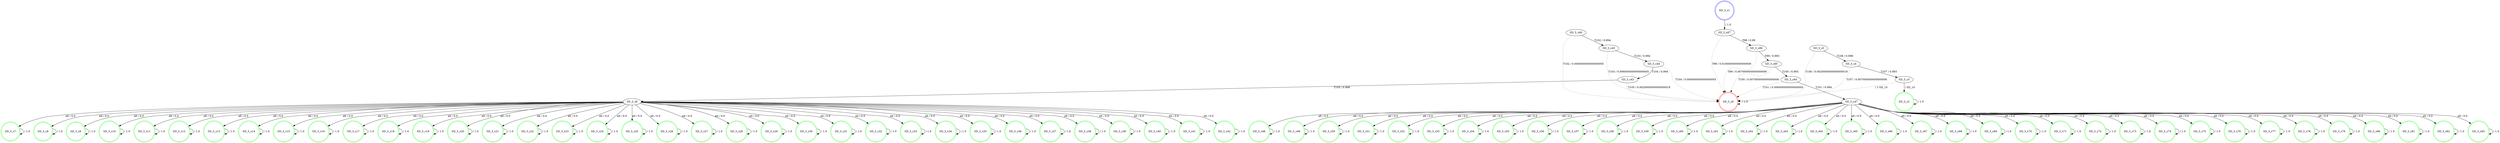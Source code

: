 digraph graphname {
SD_3_s0 [label="SD_3_s0",color=red,shape=doublecircle ];
SD_3_s1 [label="SD_3_s1",color=blue,shape=doublecircle ];
SD_3_s2 [label="SD_3_s2",color=green,shape=doublecircle ];
SD_3_s3 [label="SD_3_s3" ];
SD_3_s4 [label="SD_3_s4" ];
SD_3_s5 [label="SD_3_s5" ];
SD_3_s6 [label="SD_3_s6" ];
SD_3_s7 [label="SD_3_s7",color=green,shape=doublecircle ];
SD_3_s8 [label="SD_3_s8",color=green,shape=doublecircle ];
SD_3_s9 [label="SD_3_s9",color=green,shape=doublecircle ];
SD_3_s10 [label="SD_3_s10",color=green,shape=doublecircle ];
SD_3_s11 [label="SD_3_s11",color=green,shape=doublecircle ];
SD_3_s12 [label="SD_3_s12",color=green,shape=doublecircle ];
SD_3_s13 [label="SD_3_s13",color=green,shape=doublecircle ];
SD_3_s14 [label="SD_3_s14",color=green,shape=doublecircle ];
SD_3_s15 [label="SD_3_s15",color=green,shape=doublecircle ];
SD_3_s16 [label="SD_3_s16",color=green,shape=doublecircle ];
SD_3_s17 [label="SD_3_s17",color=green,shape=doublecircle ];
SD_3_s18 [label="SD_3_s18",color=green,shape=doublecircle ];
SD_3_s19 [label="SD_3_s19",color=green,shape=doublecircle ];
SD_3_s20 [label="SD_3_s20",color=green,shape=doublecircle ];
SD_3_s21 [label="SD_3_s21",color=green,shape=doublecircle ];
SD_3_s22 [label="SD_3_s22",color=green,shape=doublecircle ];
SD_3_s23 [label="SD_3_s23",color=green,shape=doublecircle ];
SD_3_s24 [label="SD_3_s24",color=green,shape=doublecircle ];
SD_3_s25 [label="SD_3_s25",color=green,shape=doublecircle ];
SD_3_s26 [label="SD_3_s26",color=green,shape=doublecircle ];
SD_3_s27 [label="SD_3_s27",color=green,shape=doublecircle ];
SD_3_s28 [label="SD_3_s28",color=green,shape=doublecircle ];
SD_3_s29 [label="SD_3_s29",color=green,shape=doublecircle ];
SD_3_s30 [label="SD_3_s30",color=green,shape=doublecircle ];
SD_3_s31 [label="SD_3_s31",color=green,shape=doublecircle ];
SD_3_s32 [label="SD_3_s32",color=green,shape=doublecircle ];
SD_3_s33 [label="SD_3_s33",color=green,shape=doublecircle ];
SD_3_s34 [label="SD_3_s34",color=green,shape=doublecircle ];
SD_3_s35 [label="SD_3_s35",color=green,shape=doublecircle ];
SD_3_s36 [label="SD_3_s36",color=green,shape=doublecircle ];
SD_3_s37 [label="SD_3_s37",color=green,shape=doublecircle ];
SD_3_s38 [label="SD_3_s38",color=green,shape=doublecircle ];
SD_3_s39 [label="SD_3_s39",color=green,shape=doublecircle ];
SD_3_s40 [label="SD_3_s40",color=green,shape=doublecircle ];
SD_3_s41 [label="SD_3_s41",color=green,shape=doublecircle ];
SD_3_s42 [label="SD_3_s42",color=green,shape=doublecircle ];
SD_3_s43 [label="SD_3_s43" ];
SD_3_s44 [label="SD_3_s44" ];
SD_3_s45 [label="SD_3_s45" ];
SD_3_s46 [label="SD_3_s46" ];
SD_3_s47 [label="SD_3_s47" ];
SD_3_s48 [label="SD_3_s48",color=green,shape=doublecircle ];
SD_3_s49 [label="SD_3_s49",color=green,shape=doublecircle ];
SD_3_s50 [label="SD_3_s50",color=green,shape=doublecircle ];
SD_3_s51 [label="SD_3_s51",color=green,shape=doublecircle ];
SD_3_s52 [label="SD_3_s52",color=green,shape=doublecircle ];
SD_3_s53 [label="SD_3_s53",color=green,shape=doublecircle ];
SD_3_s54 [label="SD_3_s54",color=green,shape=doublecircle ];
SD_3_s55 [label="SD_3_s55",color=green,shape=doublecircle ];
SD_3_s56 [label="SD_3_s56",color=green,shape=doublecircle ];
SD_3_s57 [label="SD_3_s57",color=green,shape=doublecircle ];
SD_3_s58 [label="SD_3_s58",color=green,shape=doublecircle ];
SD_3_s59 [label="SD_3_s59",color=green,shape=doublecircle ];
SD_3_s60 [label="SD_3_s60",color=green,shape=doublecircle ];
SD_3_s61 [label="SD_3_s61",color=green,shape=doublecircle ];
SD_3_s62 [label="SD_3_s62",color=green,shape=doublecircle ];
SD_3_s63 [label="SD_3_s63",color=green,shape=doublecircle ];
SD_3_s64 [label="SD_3_s64",color=green,shape=doublecircle ];
SD_3_s65 [label="SD_3_s65",color=green,shape=doublecircle ];
SD_3_s66 [label="SD_3_s66",color=green,shape=doublecircle ];
SD_3_s67 [label="SD_3_s67",color=green,shape=doublecircle ];
SD_3_s68 [label="SD_3_s68",color=green,shape=doublecircle ];
SD_3_s69 [label="SD_3_s69",color=green,shape=doublecircle ];
SD_3_s70 [label="SD_3_s70",color=green,shape=doublecircle ];
SD_3_s71 [label="SD_3_s71",color=green,shape=doublecircle ];
SD_3_s72 [label="SD_3_s72",color=green,shape=doublecircle ];
SD_3_s73 [label="SD_3_s73",color=green,shape=doublecircle ];
SD_3_s74 [label="SD_3_s74",color=green,shape=doublecircle ];
SD_3_s75 [label="SD_3_s75",color=green,shape=doublecircle ];
SD_3_s76 [label="SD_3_s76",color=green,shape=doublecircle ];
SD_3_s77 [label="SD_3_s77",color=green,shape=doublecircle ];
SD_3_s78 [label="SD_3_s78",color=green,shape=doublecircle ];
SD_3_s79 [label="SD_3_s79",color=green,shape=doublecircle ];
SD_3_s80 [label="SD_3_s80",color=green,shape=doublecircle ];
SD_3_s81 [label="SD_3_s81",color=green,shape=doublecircle ];
SD_3_s82 [label="SD_3_s82",color=green,shape=doublecircle ];
SD_3_s83 [label="SD_3_s83",color=green,shape=doublecircle ];
SD_3_s84 [label="SD_3_s84" ];
SD_3_s85 [label="SD_3_s85" ];
SD_3_s86 [label="SD_3_s86" ];
SD_3_s87 [label="SD_3_s87" ];
SD_3_s0 -> SD_3_s0 [label=" / 1.0", style=dotted];
SD_3_s1 -> SD_3_s87 [label=" / 1.0"];
SD_3_s2 -> SD_3_s2 [label=" / 1.0"];
SD_3_s3 -> SD_3_s2 [label=" / SD_10"];
SD_3_s3 -> SD_3_s0 [label=" / 1-SD_10", style=dotted];
SD_3_s4 -> SD_3_s3 [label="T107 / 0.993"];
SD_3_s4 -> SD_3_s0 [label="T107 / 0.007000000000000006", style=dotted];
SD_3_s5 -> SD_3_s4 [label="T106 / 0.998"];
SD_3_s5 -> SD_3_s0 [label="T106 / 0.0020000000000000018", style=dotted];
SD_3_s6 -> SD_3_s7 [label="alt / 0.0"];
SD_3_s6 -> SD_3_s8 [label="alt / 0.0"];
SD_3_s6 -> SD_3_s9 [label="alt / 0.0"];
SD_3_s6 -> SD_3_s10 [label="alt / 0.0"];
SD_3_s6 -> SD_3_s11 [label="alt / 0.0"];
SD_3_s6 -> SD_3_s12 [label="alt / 0.0"];
SD_3_s6 -> SD_3_s13 [label="alt / 0.0"];
SD_3_s6 -> SD_3_s14 [label="alt / 0.0"];
SD_3_s6 -> SD_3_s15 [label="alt / 0.0"];
SD_3_s6 -> SD_3_s16 [label="alt / 0.0"];
SD_3_s6 -> SD_3_s17 [label="alt / 0.0"];
SD_3_s6 -> SD_3_s18 [label="alt / 0.0"];
SD_3_s6 -> SD_3_s19 [label="alt / 0.0"];
SD_3_s6 -> SD_3_s20 [label="alt / 0.0"];
SD_3_s6 -> SD_3_s21 [label="alt / 0.0"];
SD_3_s6 -> SD_3_s22 [label="alt / 0.0"];
SD_3_s6 -> SD_3_s23 [label="alt / 0.0"];
SD_3_s6 -> SD_3_s24 [label="alt / 0.0"];
SD_3_s6 -> SD_3_s25 [label="alt / 0.0"];
SD_3_s6 -> SD_3_s26 [label="alt / 0.0"];
SD_3_s6 -> SD_3_s27 [label="alt / 0.0"];
SD_3_s6 -> SD_3_s28 [label="alt / 0.0"];
SD_3_s6 -> SD_3_s29 [label="alt / 0.0"];
SD_3_s6 -> SD_3_s30 [label="alt / 0.0"];
SD_3_s6 -> SD_3_s31 [label="alt / 0.0"];
SD_3_s6 -> SD_3_s32 [label="alt / 0.0"];
SD_3_s6 -> SD_3_s33 [label="alt / 0.0"];
SD_3_s6 -> SD_3_s34 [label="alt / 0.0"];
SD_3_s6 -> SD_3_s35 [label="alt / 0.0"];
SD_3_s6 -> SD_3_s36 [label="alt / 0.0"];
SD_3_s6 -> SD_3_s37 [label="alt / 0.0"];
SD_3_s6 -> SD_3_s38 [label="alt / 0.0"];
SD_3_s6 -> SD_3_s39 [label="alt / 0.0"];
SD_3_s6 -> SD_3_s40 [label="alt / 0.0"];
SD_3_s6 -> SD_3_s41 [label="alt / 0.0"];
SD_3_s6 -> SD_3_s42 [label="alt / 0.0"];
SD_3_s7 -> SD_3_s7 [label=" / 1.0"];
SD_3_s8 -> SD_3_s8 [label=" / 1.0"];
SD_3_s9 -> SD_3_s9 [label=" / 1.0"];
SD_3_s10 -> SD_3_s10 [label=" / 1.0"];
SD_3_s11 -> SD_3_s11 [label=" / 1.0"];
SD_3_s12 -> SD_3_s12 [label=" / 1.0"];
SD_3_s13 -> SD_3_s13 [label=" / 1.0"];
SD_3_s14 -> SD_3_s14 [label=" / 1.0"];
SD_3_s15 -> SD_3_s15 [label=" / 1.0"];
SD_3_s16 -> SD_3_s16 [label=" / 1.0"];
SD_3_s17 -> SD_3_s17 [label=" / 1.0"];
SD_3_s18 -> SD_3_s18 [label=" / 1.0"];
SD_3_s19 -> SD_3_s19 [label=" / 1.0"];
SD_3_s20 -> SD_3_s20 [label=" / 1.0"];
SD_3_s21 -> SD_3_s21 [label=" / 1.0"];
SD_3_s22 -> SD_3_s22 [label=" / 1.0"];
SD_3_s23 -> SD_3_s23 [label=" / 1.0"];
SD_3_s24 -> SD_3_s24 [label=" / 1.0"];
SD_3_s25 -> SD_3_s25 [label=" / 1.0"];
SD_3_s26 -> SD_3_s26 [label=" / 1.0"];
SD_3_s27 -> SD_3_s27 [label=" / 1.0"];
SD_3_s28 -> SD_3_s28 [label=" / 1.0"];
SD_3_s29 -> SD_3_s29 [label=" / 1.0"];
SD_3_s30 -> SD_3_s30 [label=" / 1.0"];
SD_3_s31 -> SD_3_s31 [label=" / 1.0"];
SD_3_s32 -> SD_3_s32 [label=" / 1.0"];
SD_3_s33 -> SD_3_s33 [label=" / 1.0"];
SD_3_s34 -> SD_3_s34 [label=" / 1.0"];
SD_3_s35 -> SD_3_s35 [label=" / 1.0"];
SD_3_s36 -> SD_3_s36 [label=" / 1.0"];
SD_3_s37 -> SD_3_s37 [label=" / 1.0"];
SD_3_s38 -> SD_3_s38 [label=" / 1.0"];
SD_3_s39 -> SD_3_s39 [label=" / 1.0"];
SD_3_s40 -> SD_3_s40 [label=" / 1.0"];
SD_3_s41 -> SD_3_s41 [label=" / 1.0"];
SD_3_s42 -> SD_3_s42 [label=" / 1.0"];
SD_3_s43 -> SD_3_s6 [label="T105 / 0.998"];
SD_3_s43 -> SD_3_s0 [label="T105 / 0.0020000000000000018", style=dotted];
SD_3_s44 -> SD_3_s43 [label="T104 / 0.994"];
SD_3_s44 -> SD_3_s0 [label="T104 / 0.006000000000000005", style=dotted];
SD_3_s45 -> SD_3_s44 [label="T103 / 0.994"];
SD_3_s45 -> SD_3_s0 [label="T103 / 0.006000000000000005", style=dotted];
SD_3_s46 -> SD_3_s45 [label="T102 / 0.994"];
SD_3_s46 -> SD_3_s0 [label="T102 / 0.006000000000000005", style=dotted];
SD_3_s47 -> SD_3_s48 [label="alt / 0.0"];
SD_3_s47 -> SD_3_s49 [label="alt / 0.0"];
SD_3_s47 -> SD_3_s50 [label="alt / 0.0"];
SD_3_s47 -> SD_3_s51 [label="alt / 0.0"];
SD_3_s47 -> SD_3_s52 [label="alt / 0.0"];
SD_3_s47 -> SD_3_s53 [label="alt / 0.0"];
SD_3_s47 -> SD_3_s54 [label="alt / 0.0"];
SD_3_s47 -> SD_3_s55 [label="alt / 0.0"];
SD_3_s47 -> SD_3_s56 [label="alt / 0.0"];
SD_3_s47 -> SD_3_s57 [label="alt / 0.0"];
SD_3_s47 -> SD_3_s58 [label="alt / 0.0"];
SD_3_s47 -> SD_3_s59 [label="alt / 0.0"];
SD_3_s47 -> SD_3_s60 [label="alt / 0.0"];
SD_3_s47 -> SD_3_s61 [label="alt / 0.0"];
SD_3_s47 -> SD_3_s62 [label="alt / 0.0"];
SD_3_s47 -> SD_3_s63 [label="alt / 0.0"];
SD_3_s47 -> SD_3_s64 [label="alt / 0.0"];
SD_3_s47 -> SD_3_s65 [label="alt / 0.0"];
SD_3_s47 -> SD_3_s66 [label="alt / 0.0"];
SD_3_s47 -> SD_3_s67 [label="alt / 0.0"];
SD_3_s47 -> SD_3_s68 [label="alt / 0.0"];
SD_3_s47 -> SD_3_s69 [label="alt / 0.0"];
SD_3_s47 -> SD_3_s70 [label="alt / 0.0"];
SD_3_s47 -> SD_3_s71 [label="alt / 0.0"];
SD_3_s47 -> SD_3_s72 [label="alt / 0.0"];
SD_3_s47 -> SD_3_s73 [label="alt / 0.0"];
SD_3_s47 -> SD_3_s74 [label="alt / 0.0"];
SD_3_s47 -> SD_3_s75 [label="alt / 0.0"];
SD_3_s47 -> SD_3_s76 [label="alt / 0.0"];
SD_3_s47 -> SD_3_s77 [label="alt / 0.0"];
SD_3_s47 -> SD_3_s78 [label="alt / 0.0"];
SD_3_s47 -> SD_3_s79 [label="alt / 0.0"];
SD_3_s47 -> SD_3_s80 [label="alt / 0.0"];
SD_3_s47 -> SD_3_s81 [label="alt / 0.0"];
SD_3_s47 -> SD_3_s82 [label="alt / 0.0"];
SD_3_s47 -> SD_3_s83 [label="alt / 0.0"];
SD_3_s48 -> SD_3_s48 [label=" / 1.0"];
SD_3_s49 -> SD_3_s49 [label=" / 1.0"];
SD_3_s50 -> SD_3_s50 [label=" / 1.0"];
SD_3_s51 -> SD_3_s51 [label=" / 1.0"];
SD_3_s52 -> SD_3_s52 [label=" / 1.0"];
SD_3_s53 -> SD_3_s53 [label=" / 1.0"];
SD_3_s54 -> SD_3_s54 [label=" / 1.0"];
SD_3_s55 -> SD_3_s55 [label=" / 1.0"];
SD_3_s56 -> SD_3_s56 [label=" / 1.0"];
SD_3_s57 -> SD_3_s57 [label=" / 1.0"];
SD_3_s58 -> SD_3_s58 [label=" / 1.0"];
SD_3_s59 -> SD_3_s59 [label=" / 1.0"];
SD_3_s60 -> SD_3_s60 [label=" / 1.0"];
SD_3_s61 -> SD_3_s61 [label=" / 1.0"];
SD_3_s62 -> SD_3_s62 [label=" / 1.0"];
SD_3_s63 -> SD_3_s63 [label=" / 1.0"];
SD_3_s64 -> SD_3_s64 [label=" / 1.0"];
SD_3_s65 -> SD_3_s65 [label=" / 1.0"];
SD_3_s66 -> SD_3_s66 [label=" / 1.0"];
SD_3_s67 -> SD_3_s67 [label=" / 1.0"];
SD_3_s68 -> SD_3_s68 [label=" / 1.0"];
SD_3_s69 -> SD_3_s69 [label=" / 1.0"];
SD_3_s70 -> SD_3_s70 [label=" / 1.0"];
SD_3_s71 -> SD_3_s71 [label=" / 1.0"];
SD_3_s72 -> SD_3_s72 [label=" / 1.0"];
SD_3_s73 -> SD_3_s73 [label=" / 1.0"];
SD_3_s74 -> SD_3_s74 [label=" / 1.0"];
SD_3_s75 -> SD_3_s75 [label=" / 1.0"];
SD_3_s76 -> SD_3_s76 [label=" / 1.0"];
SD_3_s77 -> SD_3_s77 [label=" / 1.0"];
SD_3_s78 -> SD_3_s78 [label=" / 1.0"];
SD_3_s79 -> SD_3_s79 [label=" / 1.0"];
SD_3_s80 -> SD_3_s80 [label=" / 1.0"];
SD_3_s81 -> SD_3_s81 [label=" / 1.0"];
SD_3_s82 -> SD_3_s82 [label=" / 1.0"];
SD_3_s83 -> SD_3_s83 [label=" / 1.0"];
SD_3_s84 -> SD_3_s47 [label="T101 / 0.994"];
SD_3_s84 -> SD_3_s0 [label="T101 / 0.006000000000000005", style=dotted];
SD_3_s85 -> SD_3_s84 [label="T100 / 0.993"];
SD_3_s85 -> SD_3_s0 [label="T100 / 0.007000000000000006", style=dotted];
SD_3_s86 -> SD_3_s85 [label="T99 / 0.993"];
SD_3_s86 -> SD_3_s0 [label="T99 / 0.007000000000000006", style=dotted];
SD_3_s87 -> SD_3_s86 [label="T98 / 0.99"];
SD_3_s87 -> SD_3_s0 [label="T98 / 0.010000000000000009", style=dotted];
}